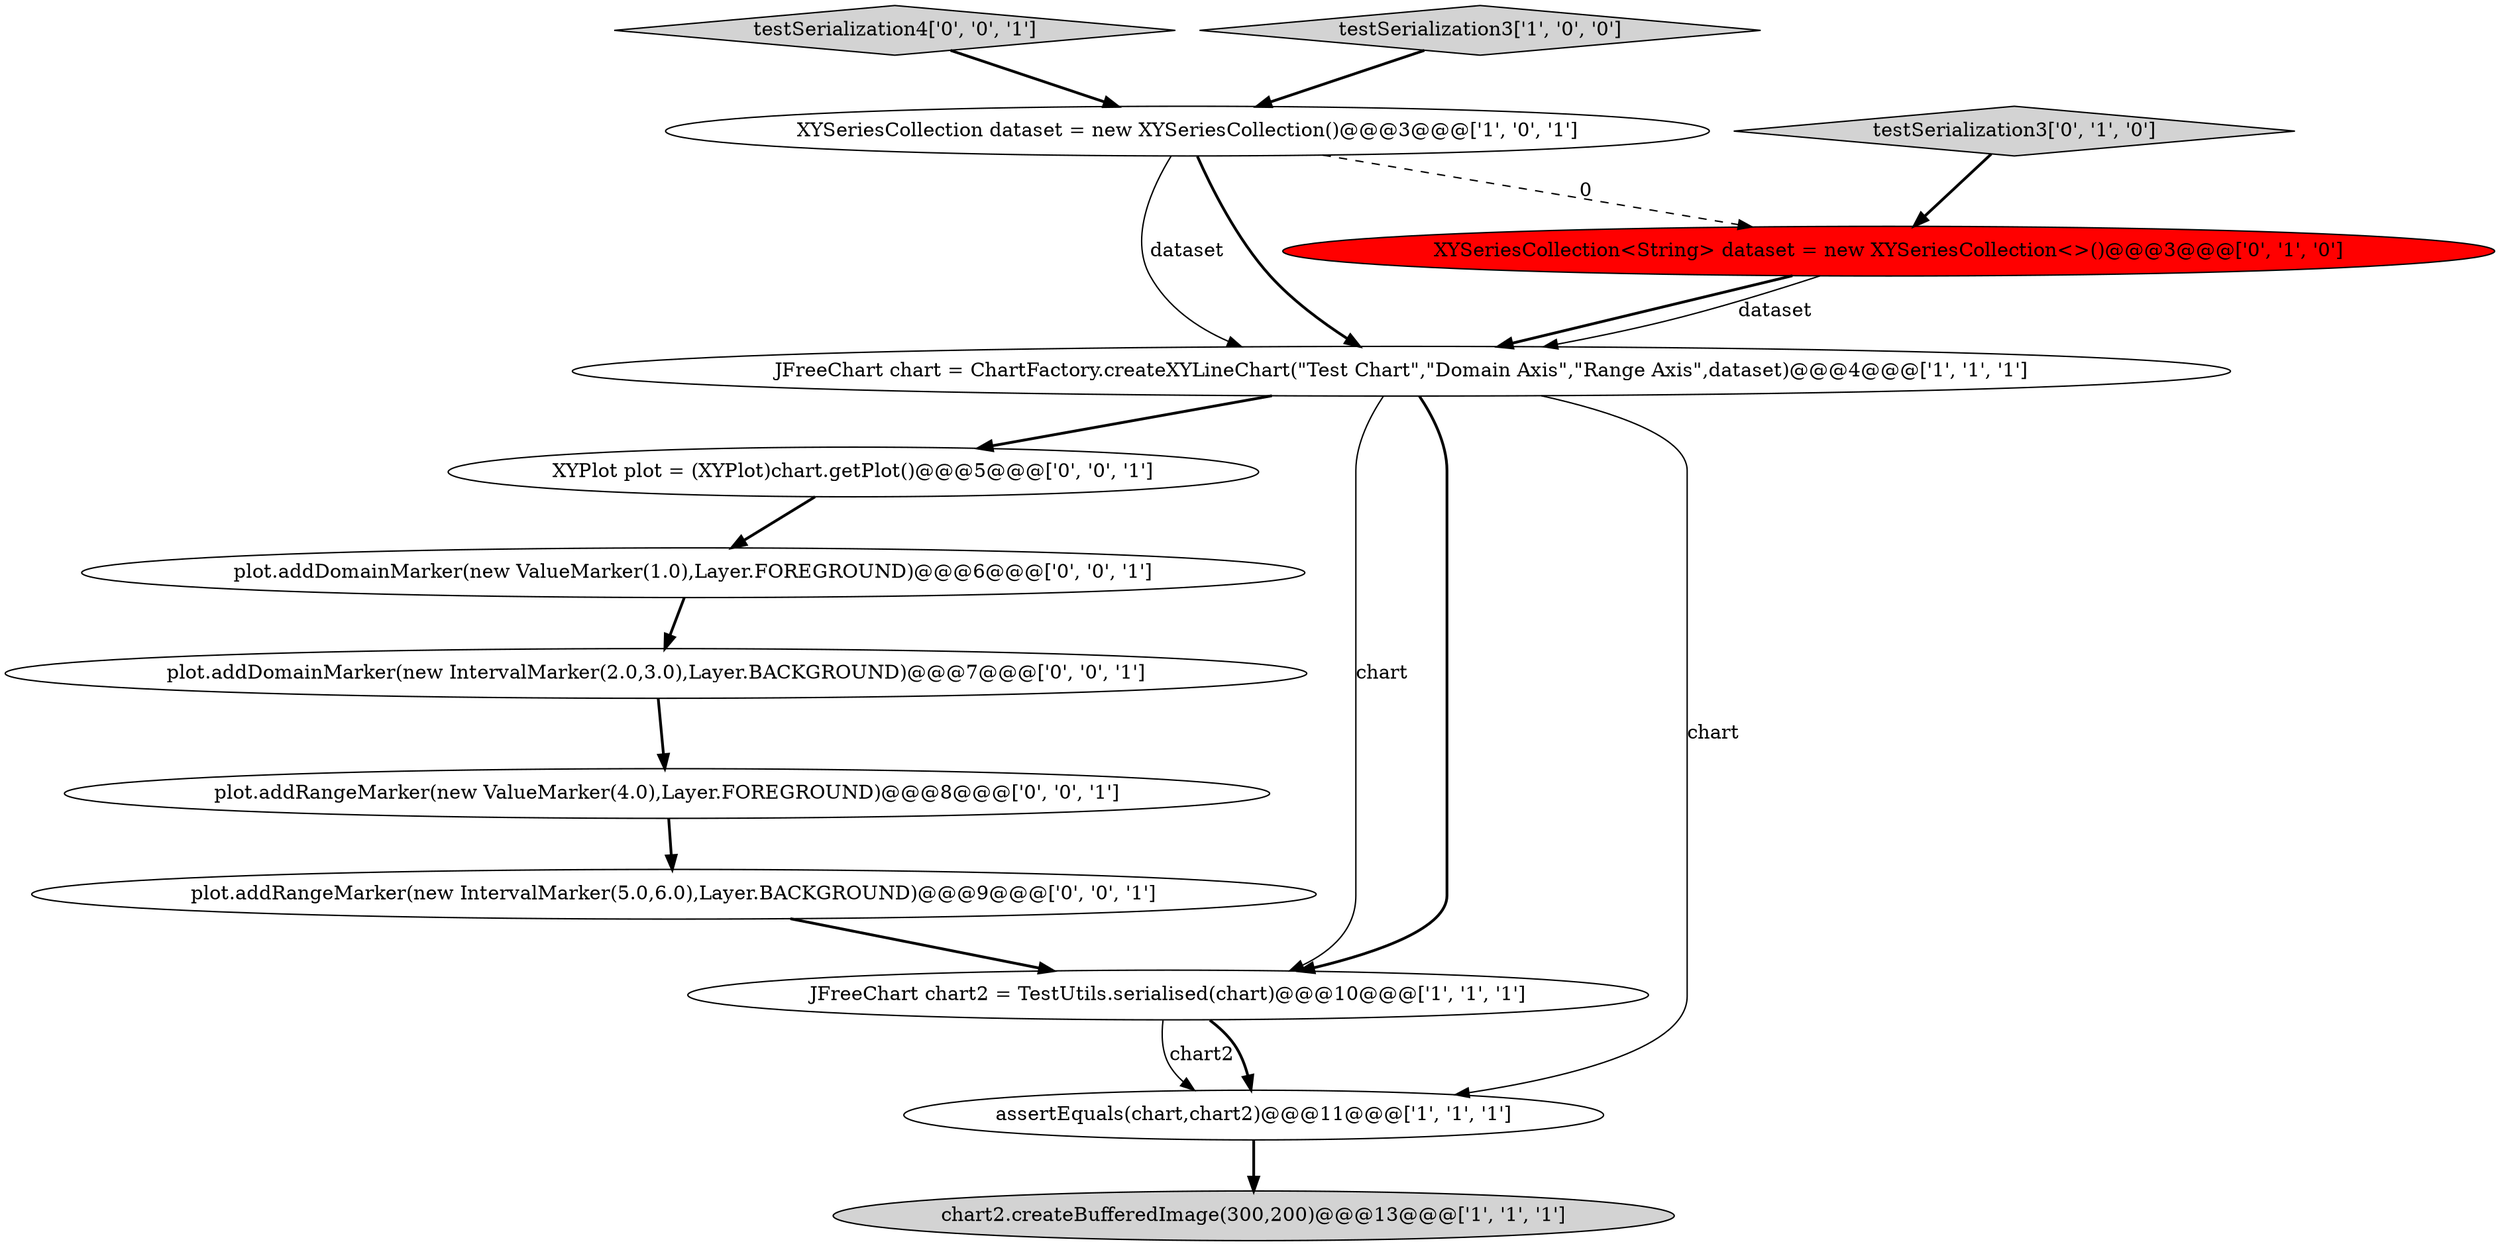 digraph {
7 [style = filled, label = "testSerialization3['0', '1', '0']", fillcolor = lightgray, shape = diamond image = "AAA0AAABBB2BBB"];
5 [style = filled, label = "chart2.createBufferedImage(300,200)@@@13@@@['1', '1', '1']", fillcolor = lightgray, shape = ellipse image = "AAA0AAABBB1BBB"];
11 [style = filled, label = "testSerialization4['0', '0', '1']", fillcolor = lightgray, shape = diamond image = "AAA0AAABBB3BBB"];
12 [style = filled, label = "plot.addRangeMarker(new ValueMarker(4.0),Layer.FOREGROUND)@@@8@@@['0', '0', '1']", fillcolor = white, shape = ellipse image = "AAA0AAABBB3BBB"];
2 [style = filled, label = "JFreeChart chart2 = TestUtils.serialised(chart)@@@10@@@['1', '1', '1']", fillcolor = white, shape = ellipse image = "AAA0AAABBB1BBB"];
1 [style = filled, label = "testSerialization3['1', '0', '0']", fillcolor = lightgray, shape = diamond image = "AAA0AAABBB1BBB"];
4 [style = filled, label = "assertEquals(chart,chart2)@@@11@@@['1', '1', '1']", fillcolor = white, shape = ellipse image = "AAA0AAABBB1BBB"];
3 [style = filled, label = "XYSeriesCollection dataset = new XYSeriesCollection()@@@3@@@['1', '0', '1']", fillcolor = white, shape = ellipse image = "AAA0AAABBB1BBB"];
9 [style = filled, label = "plot.addDomainMarker(new IntervalMarker(2.0,3.0),Layer.BACKGROUND)@@@7@@@['0', '0', '1']", fillcolor = white, shape = ellipse image = "AAA0AAABBB3BBB"];
13 [style = filled, label = "XYPlot plot = (XYPlot)chart.getPlot()@@@5@@@['0', '0', '1']", fillcolor = white, shape = ellipse image = "AAA0AAABBB3BBB"];
8 [style = filled, label = "plot.addDomainMarker(new ValueMarker(1.0),Layer.FOREGROUND)@@@6@@@['0', '0', '1']", fillcolor = white, shape = ellipse image = "AAA0AAABBB3BBB"];
10 [style = filled, label = "plot.addRangeMarker(new IntervalMarker(5.0,6.0),Layer.BACKGROUND)@@@9@@@['0', '0', '1']", fillcolor = white, shape = ellipse image = "AAA0AAABBB3BBB"];
6 [style = filled, label = "XYSeriesCollection<String> dataset = new XYSeriesCollection<>()@@@3@@@['0', '1', '0']", fillcolor = red, shape = ellipse image = "AAA1AAABBB2BBB"];
0 [style = filled, label = "JFreeChart chart = ChartFactory.createXYLineChart(\"Test Chart\",\"Domain Axis\",\"Range Axis\",dataset)@@@4@@@['1', '1', '1']", fillcolor = white, shape = ellipse image = "AAA0AAABBB1BBB"];
0->2 [style = solid, label="chart"];
3->0 [style = solid, label="dataset"];
1->3 [style = bold, label=""];
0->4 [style = solid, label="chart"];
10->2 [style = bold, label=""];
12->10 [style = bold, label=""];
6->0 [style = bold, label=""];
9->12 [style = bold, label=""];
3->6 [style = dashed, label="0"];
13->8 [style = bold, label=""];
0->13 [style = bold, label=""];
11->3 [style = bold, label=""];
2->4 [style = solid, label="chart2"];
2->4 [style = bold, label=""];
4->5 [style = bold, label=""];
3->0 [style = bold, label=""];
7->6 [style = bold, label=""];
0->2 [style = bold, label=""];
8->9 [style = bold, label=""];
6->0 [style = solid, label="dataset"];
}
